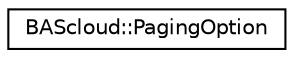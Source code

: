 digraph "Graphical Class Hierarchy"
{
 // LATEX_PDF_SIZE
  edge [fontname="Helvetica",fontsize="10",labelfontname="Helvetica",labelfontsize="10"];
  node [fontname="Helvetica",fontsize="10",shape=record];
  rankdir="LR";
  Node0 [label="BAScloud::PagingOption",height=0.2,width=0.4,color="black", fillcolor="white", style="filled",URL="$classBAScloud_1_1PagingOption.html",tooltip="A User entity represents a API user of the BAScloud."];
}
